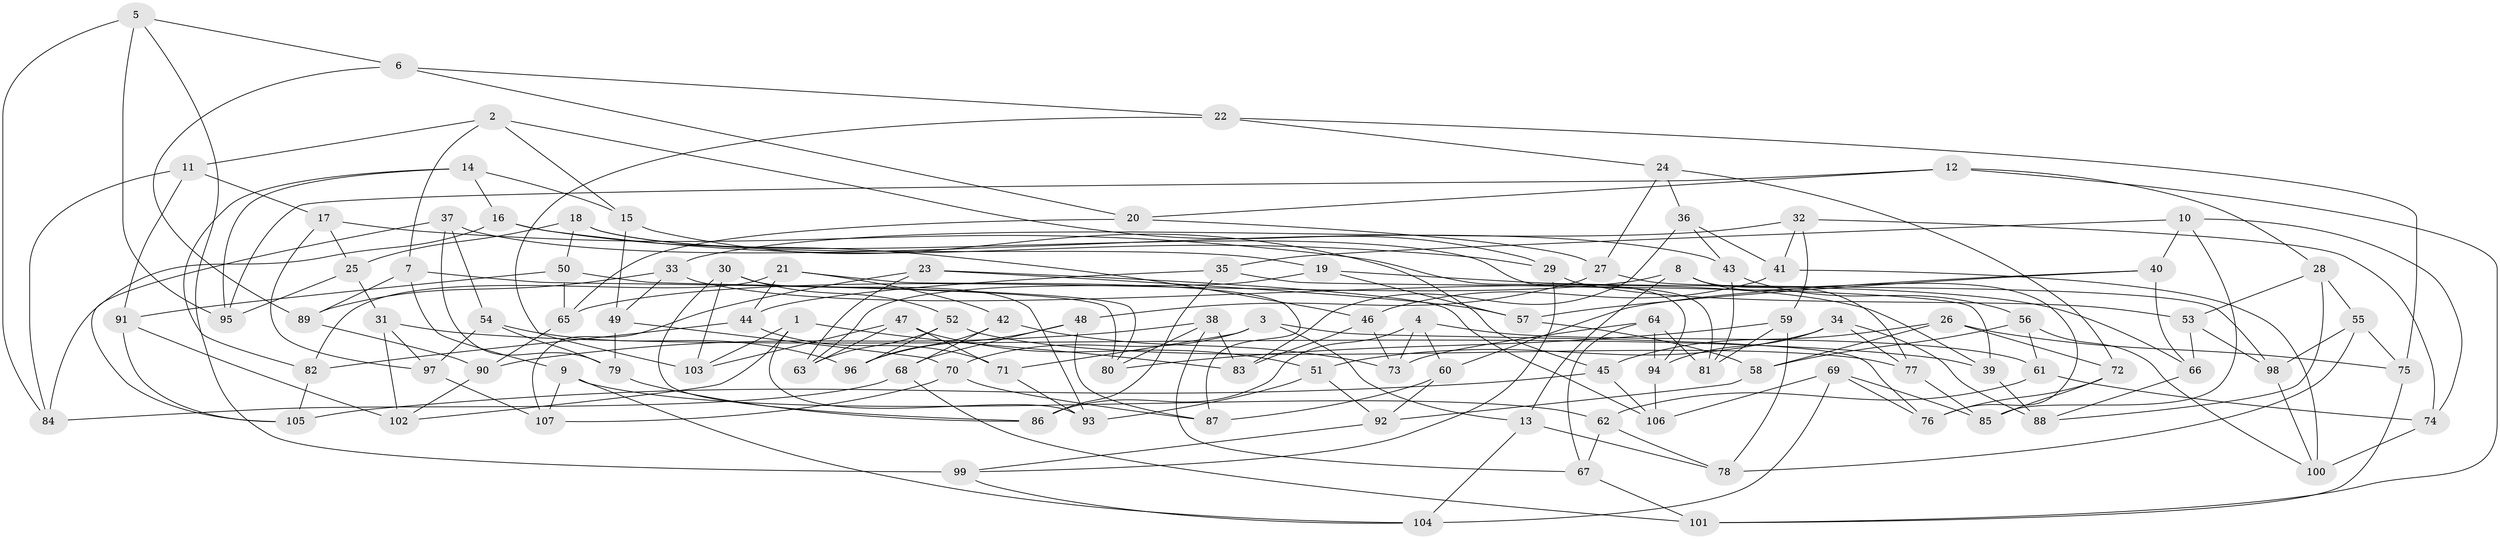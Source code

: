 // coarse degree distribution, {6: 0.5, 4: 0.3787878787878788, 5: 0.12121212121212122}
// Generated by graph-tools (version 1.1) at 2025/24/03/03/25 07:24:30]
// undirected, 107 vertices, 214 edges
graph export_dot {
graph [start="1"]
  node [color=gray90,style=filled];
  1;
  2;
  3;
  4;
  5;
  6;
  7;
  8;
  9;
  10;
  11;
  12;
  13;
  14;
  15;
  16;
  17;
  18;
  19;
  20;
  21;
  22;
  23;
  24;
  25;
  26;
  27;
  28;
  29;
  30;
  31;
  32;
  33;
  34;
  35;
  36;
  37;
  38;
  39;
  40;
  41;
  42;
  43;
  44;
  45;
  46;
  47;
  48;
  49;
  50;
  51;
  52;
  53;
  54;
  55;
  56;
  57;
  58;
  59;
  60;
  61;
  62;
  63;
  64;
  65;
  66;
  67;
  68;
  69;
  70;
  71;
  72;
  73;
  74;
  75;
  76;
  77;
  78;
  79;
  80;
  81;
  82;
  83;
  84;
  85;
  86;
  87;
  88;
  89;
  90;
  91;
  92;
  93;
  94;
  95;
  96;
  97;
  98;
  99;
  100;
  101;
  102;
  103;
  104;
  105;
  106;
  107;
  1 -- 103;
  1 -- 83;
  1 -- 102;
  1 -- 93;
  2 -- 7;
  2 -- 29;
  2 -- 11;
  2 -- 15;
  3 -- 71;
  3 -- 70;
  3 -- 13;
  3 -- 76;
  4 -- 86;
  4 -- 73;
  4 -- 61;
  4 -- 60;
  5 -- 99;
  5 -- 95;
  5 -- 6;
  5 -- 84;
  6 -- 89;
  6 -- 20;
  6 -- 22;
  7 -- 9;
  7 -- 89;
  7 -- 80;
  8 -- 76;
  8 -- 13;
  8 -- 65;
  8 -- 77;
  9 -- 104;
  9 -- 107;
  9 -- 62;
  10 -- 35;
  10 -- 74;
  10 -- 40;
  10 -- 85;
  11 -- 91;
  11 -- 17;
  11 -- 84;
  12 -- 95;
  12 -- 101;
  12 -- 28;
  12 -- 20;
  13 -- 78;
  13 -- 104;
  14 -- 95;
  14 -- 15;
  14 -- 82;
  14 -- 16;
  15 -- 45;
  15 -- 49;
  16 -- 29;
  16 -- 84;
  16 -- 46;
  17 -- 94;
  17 -- 97;
  17 -- 25;
  18 -- 50;
  18 -- 25;
  18 -- 19;
  18 -- 81;
  19 -- 66;
  19 -- 57;
  19 -- 63;
  20 -- 27;
  20 -- 65;
  21 -- 44;
  21 -- 42;
  21 -- 82;
  21 -- 87;
  22 -- 75;
  22 -- 24;
  22 -- 103;
  23 -- 63;
  23 -- 57;
  23 -- 107;
  23 -- 106;
  24 -- 72;
  24 -- 36;
  24 -- 27;
  25 -- 95;
  25 -- 31;
  26 -- 58;
  26 -- 75;
  26 -- 45;
  26 -- 72;
  27 -- 98;
  27 -- 48;
  28 -- 53;
  28 -- 55;
  28 -- 88;
  29 -- 99;
  29 -- 53;
  30 -- 86;
  30 -- 103;
  30 -- 93;
  30 -- 52;
  31 -- 102;
  31 -- 97;
  31 -- 39;
  32 -- 33;
  32 -- 59;
  32 -- 74;
  32 -- 41;
  33 -- 49;
  33 -- 39;
  33 -- 89;
  34 -- 88;
  34 -- 77;
  34 -- 51;
  34 -- 94;
  35 -- 44;
  35 -- 86;
  35 -- 39;
  36 -- 41;
  36 -- 43;
  36 -- 83;
  37 -- 54;
  37 -- 43;
  37 -- 79;
  37 -- 105;
  38 -- 80;
  38 -- 83;
  38 -- 67;
  38 -- 90;
  39 -- 88;
  40 -- 60;
  40 -- 57;
  40 -- 66;
  41 -- 46;
  41 -- 100;
  42 -- 73;
  42 -- 68;
  42 -- 96;
  43 -- 56;
  43 -- 81;
  44 -- 71;
  44 -- 82;
  45 -- 105;
  45 -- 106;
  46 -- 73;
  46 -- 83;
  47 -- 103;
  47 -- 71;
  47 -- 51;
  47 -- 63;
  48 -- 96;
  48 -- 68;
  48 -- 87;
  49 -- 70;
  49 -- 79;
  50 -- 80;
  50 -- 65;
  50 -- 91;
  51 -- 93;
  51 -- 92;
  52 -- 63;
  52 -- 77;
  52 -- 96;
  53 -- 98;
  53 -- 66;
  54 -- 96;
  54 -- 79;
  54 -- 97;
  55 -- 75;
  55 -- 78;
  55 -- 98;
  56 -- 100;
  56 -- 58;
  56 -- 61;
  57 -- 58;
  58 -- 92;
  59 -- 80;
  59 -- 78;
  59 -- 81;
  60 -- 87;
  60 -- 92;
  61 -- 74;
  61 -- 62;
  62 -- 67;
  62 -- 78;
  64 -- 94;
  64 -- 73;
  64 -- 81;
  64 -- 67;
  65 -- 90;
  66 -- 88;
  67 -- 101;
  68 -- 101;
  68 -- 84;
  69 -- 104;
  69 -- 85;
  69 -- 106;
  69 -- 76;
  70 -- 87;
  70 -- 107;
  71 -- 93;
  72 -- 85;
  72 -- 76;
  74 -- 100;
  75 -- 101;
  77 -- 85;
  79 -- 86;
  82 -- 105;
  89 -- 90;
  90 -- 102;
  91 -- 105;
  91 -- 102;
  92 -- 99;
  94 -- 106;
  97 -- 107;
  98 -- 100;
  99 -- 104;
}
